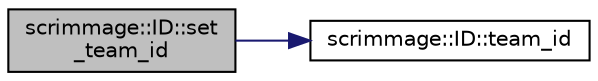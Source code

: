 digraph "scrimmage::ID::set_team_id"
{
 // LATEX_PDF_SIZE
  edge [fontname="Helvetica",fontsize="10",labelfontname="Helvetica",labelfontsize="10"];
  node [fontname="Helvetica",fontsize="10",shape=record];
  rankdir="LR";
  Node1 [label="scrimmage::ID::set\l_team_id",height=0.2,width=0.4,color="black", fillcolor="grey75", style="filled", fontcolor="black",tooltip=" "];
  Node1 -> Node2 [color="midnightblue",fontsize="10",style="solid",fontname="Helvetica"];
  Node2 [label="scrimmage::ID::team_id",height=0.2,width=0.4,color="black", fillcolor="white", style="filled",URL="$classscrimmage_1_1ID.html#a18038d66078eff64f5988cb036ef8042",tooltip=" "];
}
